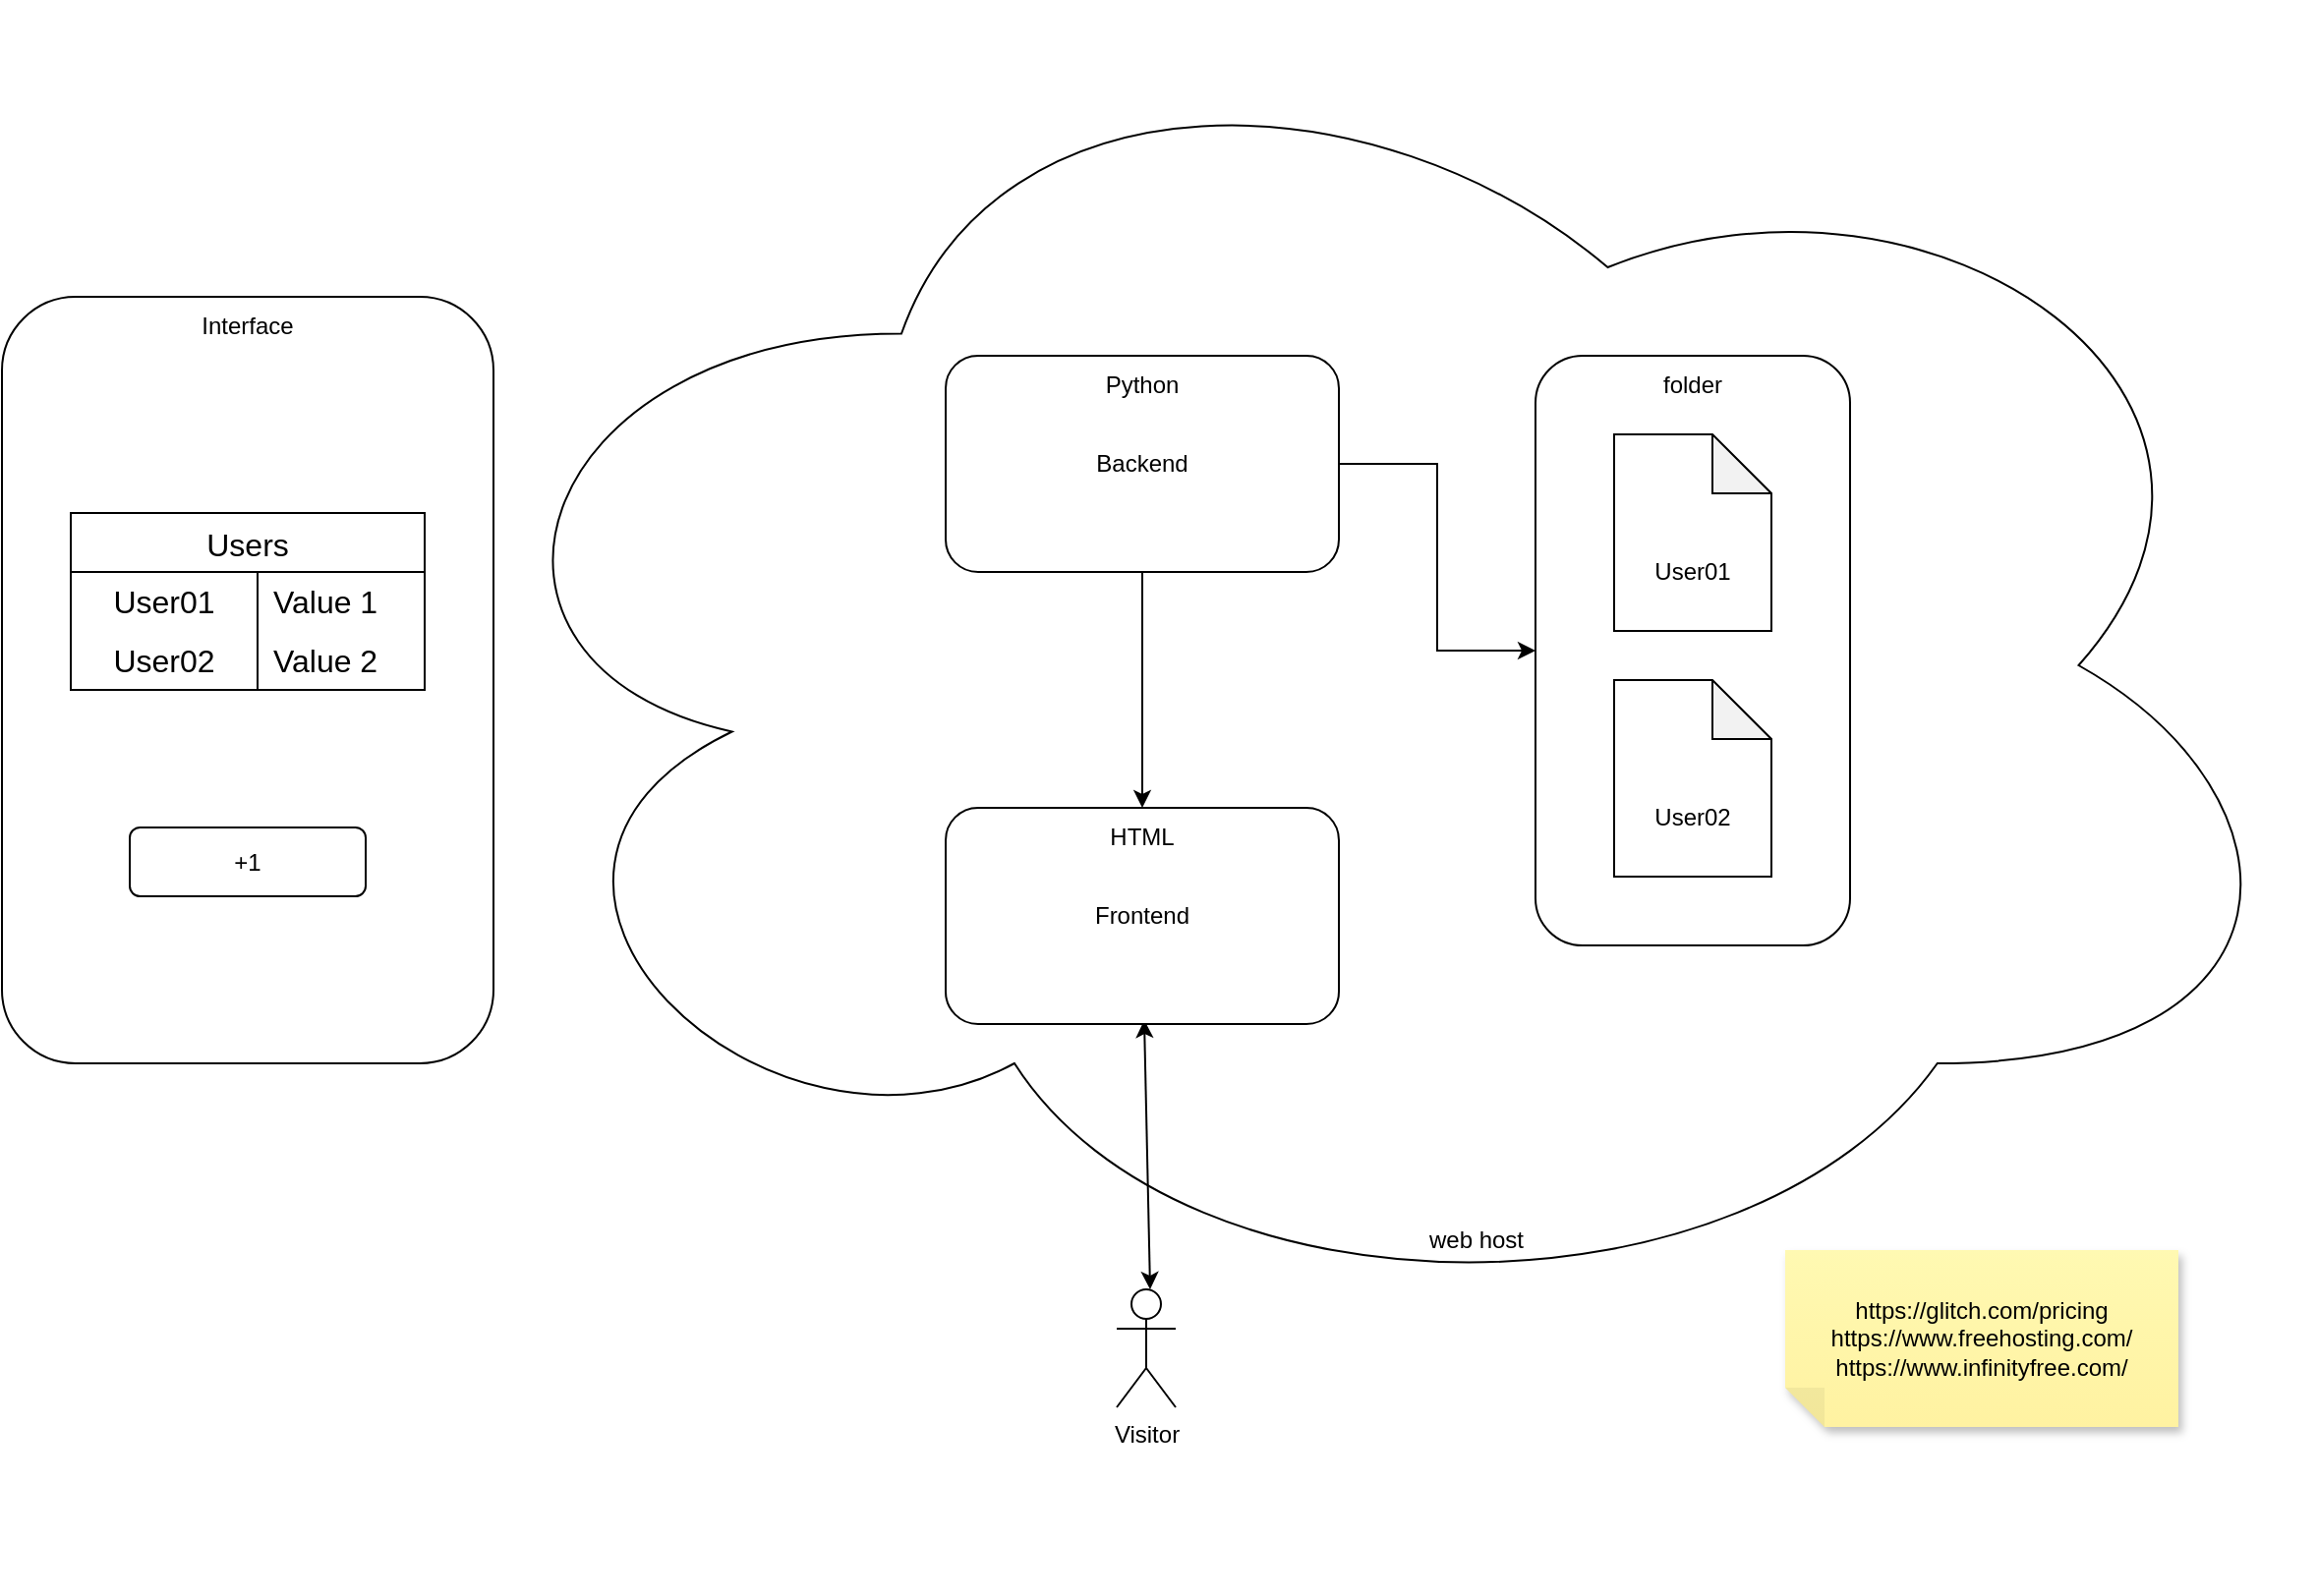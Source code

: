 <mxfile version="24.8.8">
  <diagram id="prtHgNgQTEPvFCAcTncT" name="Page-1">
    <mxGraphModel dx="2261" dy="2035" grid="1" gridSize="10" guides="1" tooltips="1" connect="1" arrows="1" fold="1" page="1" pageScale="1" pageWidth="827" pageHeight="1169" math="0" shadow="0">
      <root>
        <mxCell id="0" />
        <mxCell id="1" parent="0" />
        <mxCell id="XMqBpiUEW8gHsCYNpWc5-32" value="" style="ellipse;shape=cloud;whiteSpace=wrap;html=1;" vertex="1" parent="1">
          <mxGeometry x="-62" y="-30" width="958" height="675" as="geometry" />
        </mxCell>
        <mxCell id="XMqBpiUEW8gHsCYNpWc5-21" value="" style="group" vertex="1" connectable="0" parent="1">
          <mxGeometry x="500" y="150" width="327" height="455" as="geometry" />
        </mxCell>
        <mxCell id="XMqBpiUEW8gHsCYNpWc5-18" value="" style="rounded=1;whiteSpace=wrap;html=1;" vertex="1" parent="XMqBpiUEW8gHsCYNpWc5-21">
          <mxGeometry width="160" height="300" as="geometry" />
        </mxCell>
        <mxCell id="XMqBpiUEW8gHsCYNpWc5-14" value="" style="shape=note;whiteSpace=wrap;html=1;backgroundOutline=1;darkOpacity=0.05;" vertex="1" parent="XMqBpiUEW8gHsCYNpWc5-21">
          <mxGeometry x="40" y="40" width="80" height="100" as="geometry" />
        </mxCell>
        <mxCell id="XMqBpiUEW8gHsCYNpWc5-15" value="User01" style="text;html=1;align=center;verticalAlign=middle;whiteSpace=wrap;rounded=0;" vertex="1" parent="XMqBpiUEW8gHsCYNpWc5-21">
          <mxGeometry x="50" y="95" width="60" height="30" as="geometry" />
        </mxCell>
        <mxCell id="XMqBpiUEW8gHsCYNpWc5-16" value="" style="shape=note;whiteSpace=wrap;html=1;backgroundOutline=1;darkOpacity=0.05;" vertex="1" parent="XMqBpiUEW8gHsCYNpWc5-21">
          <mxGeometry x="40" y="165" width="80" height="100" as="geometry" />
        </mxCell>
        <mxCell id="XMqBpiUEW8gHsCYNpWc5-17" value="User02" style="text;html=1;align=center;verticalAlign=middle;whiteSpace=wrap;rounded=0;" vertex="1" parent="XMqBpiUEW8gHsCYNpWc5-21">
          <mxGeometry x="50" y="220" width="60" height="30" as="geometry" />
        </mxCell>
        <mxCell id="XMqBpiUEW8gHsCYNpWc5-19" value="folder" style="text;html=1;align=center;verticalAlign=middle;whiteSpace=wrap;rounded=0;" vertex="1" parent="XMqBpiUEW8gHsCYNpWc5-21">
          <mxGeometry x="50" width="60" height="30" as="geometry" />
        </mxCell>
        <mxCell id="XMqBpiUEW8gHsCYNpWc5-3" value="" style="group" vertex="1" connectable="0" parent="1">
          <mxGeometry x="200" y="150" width="666" height="460" as="geometry" />
        </mxCell>
        <mxCell id="XMqBpiUEW8gHsCYNpWc5-34" value="" style="group" vertex="1" connectable="0" parent="XMqBpiUEW8gHsCYNpWc5-3">
          <mxGeometry width="200" height="110" as="geometry" />
        </mxCell>
        <mxCell id="XMqBpiUEW8gHsCYNpWc5-1" value="" style="rounded=1;whiteSpace=wrap;html=1;" vertex="1" parent="XMqBpiUEW8gHsCYNpWc5-34">
          <mxGeometry width="200" height="110" as="geometry" />
        </mxCell>
        <mxCell id="XMqBpiUEW8gHsCYNpWc5-2" value="Backend" style="text;html=1;align=center;verticalAlign=middle;whiteSpace=wrap;rounded=0;" vertex="1" parent="XMqBpiUEW8gHsCYNpWc5-34">
          <mxGeometry x="70" y="40" width="60" height="30" as="geometry" />
        </mxCell>
        <mxCell id="XMqBpiUEW8gHsCYNpWc5-38" value="Python" style="text;html=1;align=center;verticalAlign=middle;whiteSpace=wrap;rounded=0;" vertex="1" parent="XMqBpiUEW8gHsCYNpWc5-34">
          <mxGeometry x="70" width="60" height="30" as="geometry" />
        </mxCell>
        <mxCell id="XMqBpiUEW8gHsCYNpWc5-33" value="" style="group" vertex="1" connectable="0" parent="1">
          <mxGeometry x="200" y="380" width="200" height="400" as="geometry" />
        </mxCell>
        <mxCell id="XMqBpiUEW8gHsCYNpWc5-11" value="Visitor" style="shape=umlActor;verticalLabelPosition=bottom;verticalAlign=top;html=1;outlineConnect=0;" vertex="1" parent="XMqBpiUEW8gHsCYNpWc5-33">
          <mxGeometry x="87" y="245" width="30" height="60" as="geometry" />
        </mxCell>
        <mxCell id="XMqBpiUEW8gHsCYNpWc5-13" value="" style="endArrow=classic;startArrow=classic;html=1;rounded=0;entryX=0.46;entryY=0.982;entryDx=0;entryDy=0;entryPerimeter=0;" edge="1" parent="XMqBpiUEW8gHsCYNpWc5-33">
          <mxGeometry width="50" height="50" relative="1" as="geometry">
            <mxPoint x="104" y="245" as="sourcePoint" />
            <mxPoint x="101" y="108.02" as="targetPoint" />
          </mxGeometry>
        </mxCell>
        <mxCell id="XMqBpiUEW8gHsCYNpWc5-6" value="" style="group" vertex="1" connectable="0" parent="XMqBpiUEW8gHsCYNpWc5-33">
          <mxGeometry width="200" height="110" as="geometry" />
        </mxCell>
        <mxCell id="XMqBpiUEW8gHsCYNpWc5-7" value="" style="rounded=1;whiteSpace=wrap;html=1;" vertex="1" parent="XMqBpiUEW8gHsCYNpWc5-6">
          <mxGeometry width="200" height="110" as="geometry" />
        </mxCell>
        <mxCell id="XMqBpiUEW8gHsCYNpWc5-8" value="Frontend" style="text;html=1;align=center;verticalAlign=middle;whiteSpace=wrap;rounded=0;" vertex="1" parent="XMqBpiUEW8gHsCYNpWc5-6">
          <mxGeometry x="70" y="40" width="60" height="30" as="geometry" />
        </mxCell>
        <mxCell id="XMqBpiUEW8gHsCYNpWc5-39" value="HTML" style="text;html=1;align=center;verticalAlign=middle;whiteSpace=wrap;rounded=0;" vertex="1" parent="XMqBpiUEW8gHsCYNpWc5-6">
          <mxGeometry x="70" width="60" height="30" as="geometry" />
        </mxCell>
        <mxCell id="XMqBpiUEW8gHsCYNpWc5-10" value="web host" style="text;html=1;align=center;verticalAlign=middle;whiteSpace=wrap;rounded=0;" vertex="1" parent="1">
          <mxGeometry x="440" y="585" width="60" height="30" as="geometry" />
        </mxCell>
        <mxCell id="XMqBpiUEW8gHsCYNpWc5-23" style="edgeStyle=orthogonalEdgeStyle;rounded=0;orthogonalLoop=1;jettySize=auto;html=1;exitX=1;exitY=0.5;exitDx=0;exitDy=0;" edge="1" parent="1" source="XMqBpiUEW8gHsCYNpWc5-1" target="XMqBpiUEW8gHsCYNpWc5-18">
          <mxGeometry relative="1" as="geometry" />
        </mxCell>
        <mxCell id="XMqBpiUEW8gHsCYNpWc5-26" style="edgeStyle=orthogonalEdgeStyle;rounded=0;orthogonalLoop=1;jettySize=auto;html=1;exitX=0.5;exitY=1;exitDx=0;exitDy=0;entryX=0.5;entryY=0;entryDx=0;entryDy=0;" edge="1" parent="1" source="XMqBpiUEW8gHsCYNpWc5-1" target="XMqBpiUEW8gHsCYNpWc5-7">
          <mxGeometry relative="1" as="geometry" />
        </mxCell>
        <mxCell id="XMqBpiUEW8gHsCYNpWc5-40" value="&lt;div&gt;https://glitch.com/pricing&lt;/div&gt;https://www.freehosting.com/&lt;br&gt;https://www.infinityfree.com/" style="shape=note;whiteSpace=wrap;html=1;backgroundOutline=1;fontColor=#000000;darkOpacity=0.05;fillColor=#FFF9B2;strokeColor=none;fillStyle=solid;direction=west;gradientDirection=north;gradientColor=#FFF2A1;shadow=1;size=20;pointerEvents=1;" vertex="1" parent="1">
          <mxGeometry x="627" y="605" width="200" height="90" as="geometry" />
        </mxCell>
        <mxCell id="XMqBpiUEW8gHsCYNpWc5-41" value="" style="rounded=1;whiteSpace=wrap;html=1;" vertex="1" parent="1">
          <mxGeometry x="-280" y="120" width="250" height="390" as="geometry" />
        </mxCell>
        <mxCell id="XMqBpiUEW8gHsCYNpWc5-43" value="" style="rounded=1;whiteSpace=wrap;html=1;" vertex="1" parent="1">
          <mxGeometry x="-215" y="390" width="120" height="35" as="geometry" />
        </mxCell>
        <mxCell id="XMqBpiUEW8gHsCYNpWc5-49" value="+1" style="text;html=1;align=center;verticalAlign=middle;whiteSpace=wrap;rounded=0;" vertex="1" parent="1">
          <mxGeometry x="-185" y="392.5" width="60" height="30" as="geometry" />
        </mxCell>
        <mxCell id="XMqBpiUEW8gHsCYNpWc5-50" value="Users" style="shape=table;startSize=30;container=1;collapsible=0;childLayout=tableLayout;fixedRows=1;rowLines=0;fontStyle=0;strokeColor=default;fontSize=16;" vertex="1" parent="1">
          <mxGeometry x="-245" y="230" width="180" height="90" as="geometry" />
        </mxCell>
        <mxCell id="XMqBpiUEW8gHsCYNpWc5-51" value="" style="shape=tableRow;horizontal=0;startSize=0;swimlaneHead=0;swimlaneBody=0;top=0;left=0;bottom=0;right=0;collapsible=0;dropTarget=0;fillColor=none;points=[[0,0.5],[1,0.5]];portConstraint=eastwest;strokeColor=inherit;fontSize=16;" vertex="1" parent="XMqBpiUEW8gHsCYNpWc5-50">
          <mxGeometry y="30" width="180" height="30" as="geometry" />
        </mxCell>
        <mxCell id="XMqBpiUEW8gHsCYNpWc5-52" value="User01" style="shape=partialRectangle;html=1;whiteSpace=wrap;connectable=0;fillColor=none;top=0;left=0;bottom=0;right=0;overflow=hidden;pointerEvents=1;strokeColor=inherit;fontSize=16;" vertex="1" parent="XMqBpiUEW8gHsCYNpWc5-51">
          <mxGeometry width="95" height="30" as="geometry">
            <mxRectangle width="95" height="30" as="alternateBounds" />
          </mxGeometry>
        </mxCell>
        <mxCell id="XMqBpiUEW8gHsCYNpWc5-53" value="Value 1" style="shape=partialRectangle;html=1;whiteSpace=wrap;connectable=0;fillColor=none;top=0;left=0;bottom=0;right=0;align=left;spacingLeft=6;overflow=hidden;strokeColor=inherit;fontSize=16;" vertex="1" parent="XMqBpiUEW8gHsCYNpWc5-51">
          <mxGeometry x="95" width="85" height="30" as="geometry">
            <mxRectangle width="85" height="30" as="alternateBounds" />
          </mxGeometry>
        </mxCell>
        <mxCell id="XMqBpiUEW8gHsCYNpWc5-54" value="" style="shape=tableRow;horizontal=0;startSize=0;swimlaneHead=0;swimlaneBody=0;top=0;left=0;bottom=0;right=0;collapsible=0;dropTarget=0;fillColor=none;points=[[0,0.5],[1,0.5]];portConstraint=eastwest;strokeColor=inherit;fontSize=16;" vertex="1" parent="XMqBpiUEW8gHsCYNpWc5-50">
          <mxGeometry y="60" width="180" height="30" as="geometry" />
        </mxCell>
        <mxCell id="XMqBpiUEW8gHsCYNpWc5-55" value="User02" style="shape=partialRectangle;html=1;whiteSpace=wrap;connectable=0;fillColor=none;top=0;left=0;bottom=0;right=0;overflow=hidden;strokeColor=inherit;fontSize=16;" vertex="1" parent="XMqBpiUEW8gHsCYNpWc5-54">
          <mxGeometry width="95" height="30" as="geometry">
            <mxRectangle width="95" height="30" as="alternateBounds" />
          </mxGeometry>
        </mxCell>
        <mxCell id="XMqBpiUEW8gHsCYNpWc5-56" value="Value 2" style="shape=partialRectangle;html=1;whiteSpace=wrap;connectable=0;fillColor=none;top=0;left=0;bottom=0;right=0;align=left;spacingLeft=6;overflow=hidden;strokeColor=inherit;fontSize=16;" vertex="1" parent="XMqBpiUEW8gHsCYNpWc5-54">
          <mxGeometry x="95" width="85" height="30" as="geometry">
            <mxRectangle width="85" height="30" as="alternateBounds" />
          </mxGeometry>
        </mxCell>
        <mxCell id="XMqBpiUEW8gHsCYNpWc5-60" value="Interface" style="text;html=1;align=center;verticalAlign=middle;whiteSpace=wrap;rounded=0;" vertex="1" parent="1">
          <mxGeometry x="-185" y="120" width="60" height="30" as="geometry" />
        </mxCell>
      </root>
    </mxGraphModel>
  </diagram>
</mxfile>
